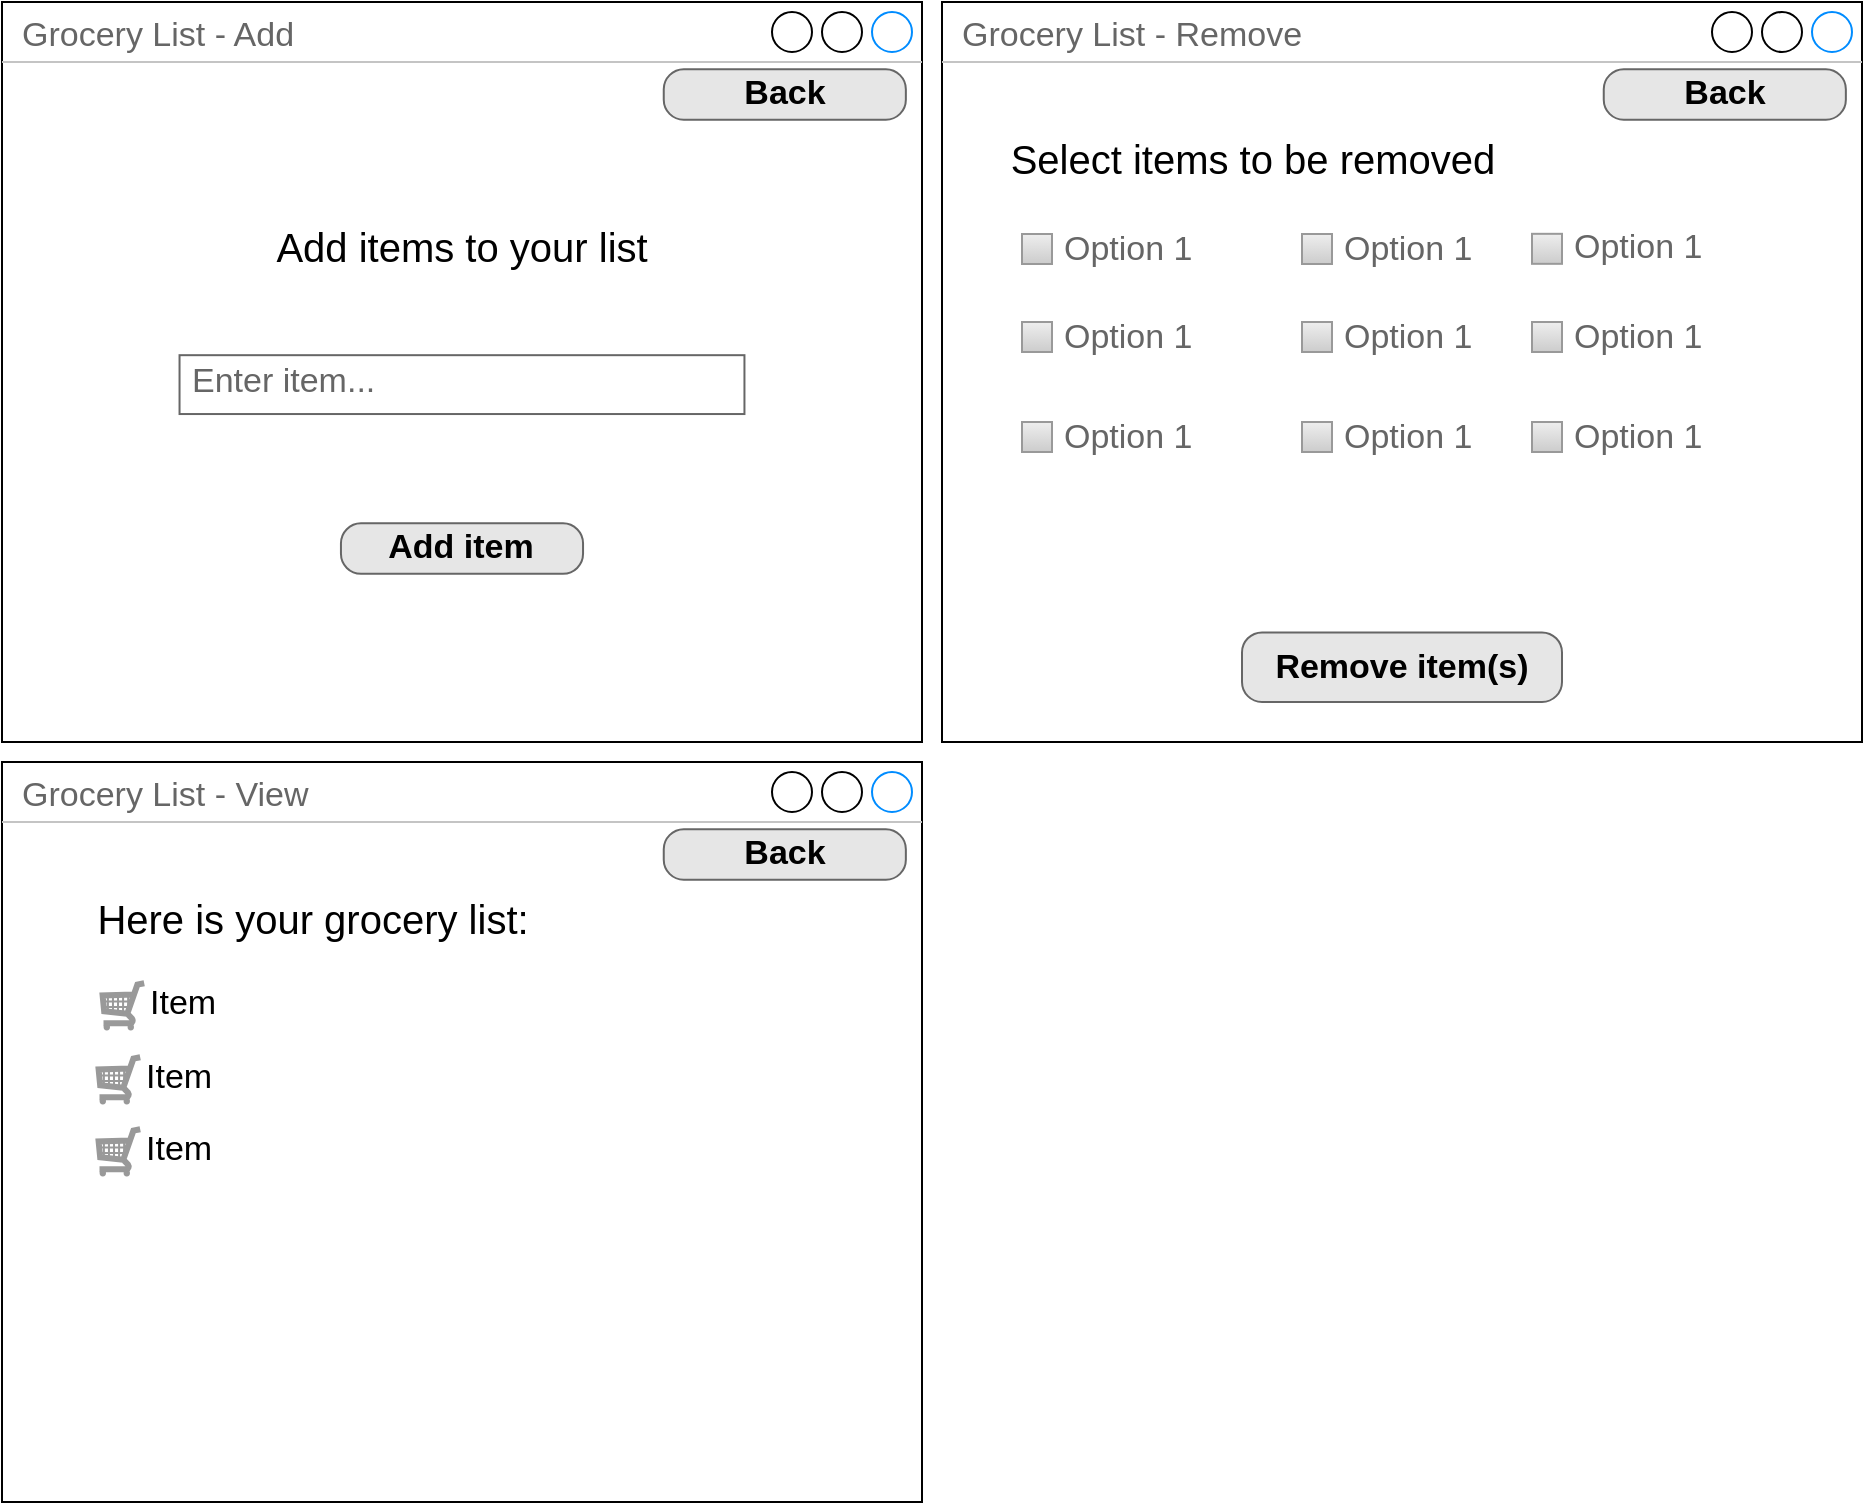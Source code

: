 <mxfile version="14.6.6" type="github" pages="2"><diagram id="WObYpNaHprYBFzmyDD09" name="Page-1"><mxGraphModel dx="2333" dy="829" grid="1" gridSize="10" guides="1" tooltips="1" connect="1" arrows="1" fold="1" page="1" pageScale="1" pageWidth="850" pageHeight="1100" math="0" shadow="0"><root><mxCell id="0"/><mxCell id="1" parent="0"/><mxCell id="aCbawcIOcknzTbfRdK92-9" value="" style="group" vertex="1" connectable="0" parent="1"><mxGeometry x="-190" y="10" width="460" height="370" as="geometry"/></mxCell><mxCell id="aCbawcIOcknzTbfRdK92-1" value="Grocery List - Add" style="strokeWidth=1;shadow=0;dashed=0;align=center;html=1;shape=mxgraph.mockup.containers.window;align=left;verticalAlign=top;spacingLeft=8;strokeColor2=#008cff;strokeColor3=#c4c4c4;fontColor=#666666;mainText=;fontSize=17;labelBackgroundColor=none;" vertex="1" parent="aCbawcIOcknzTbfRdK92-9"><mxGeometry width="460" height="370.0" as="geometry"/></mxCell><mxCell id="aCbawcIOcknzTbfRdK92-2" value="Enter item..." style="strokeWidth=1;shadow=0;dashed=0;align=center;html=1;shape=mxgraph.mockup.text.textBox;fontColor=#666666;align=left;fontSize=17;spacingLeft=4;spacingTop=-3;strokeColor=#666666;mainText=" vertex="1" parent="aCbawcIOcknzTbfRdK92-9"><mxGeometry x="88.772" y="176.591" width="282.456" height="29.432" as="geometry"/></mxCell><mxCell id="aCbawcIOcknzTbfRdK92-5" value="&lt;font style=&quot;font-size: 20px&quot;&gt;Add items to your list&lt;/font&gt;" style="text;html=1;strokeColor=none;fillColor=none;align=center;verticalAlign=middle;whiteSpace=wrap;rounded=0;" vertex="1" parent="aCbawcIOcknzTbfRdK92-9"><mxGeometry x="129.123" y="84.091" width="201.754" height="75.682" as="geometry"/></mxCell><mxCell id="aCbawcIOcknzTbfRdK92-7" value="&lt;font color=&quot;#000000&quot;&gt;Add item&lt;/font&gt;" style="strokeWidth=1;shadow=0;dashed=0;align=center;html=1;shape=mxgraph.mockup.buttons.button;strokeColor=#666666;fontColor=#ffffff;mainText=;buttonStyle=round;fontSize=17;fontStyle=1;whiteSpace=wrap;fillColor=#E6E6E6;" vertex="1" parent="aCbawcIOcknzTbfRdK92-9"><mxGeometry x="169.474" y="260.682" width="121.053" height="25.227" as="geometry"/></mxCell><mxCell id="aCbawcIOcknzTbfRdK92-8" value="&lt;font color=&quot;#000000&quot;&gt;Back&lt;/font&gt;" style="strokeWidth=1;shadow=0;dashed=0;align=center;html=1;shape=mxgraph.mockup.buttons.button;strokeColor=#666666;fontColor=#ffffff;mainText=;buttonStyle=round;fontSize=17;fontStyle=1;whiteSpace=wrap;fillColor=#E6E6E6;" vertex="1" parent="aCbawcIOcknzTbfRdK92-9"><mxGeometry x="330.877" y="33.636" width="121.053" height="25.227" as="geometry"/></mxCell><mxCell id="aCbawcIOcknzTbfRdK92-10" value="" style="group" vertex="1" connectable="0" parent="1"><mxGeometry x="280" y="10" width="460" height="370" as="geometry"/></mxCell><mxCell id="aCbawcIOcknzTbfRdK92-11" value="Grocery List - Remove" style="strokeWidth=1;shadow=0;dashed=0;align=center;html=1;shape=mxgraph.mockup.containers.window;align=left;verticalAlign=top;spacingLeft=8;strokeColor2=#008cff;strokeColor3=#c4c4c4;fontColor=#666666;mainText=;fontSize=17;labelBackgroundColor=none;" vertex="1" parent="aCbawcIOcknzTbfRdK92-10"><mxGeometry width="460" height="370.0" as="geometry"/></mxCell><mxCell id="aCbawcIOcknzTbfRdK92-13" value="&lt;font style=&quot;font-size: 20px&quot;&gt;Select items to be removed&lt;/font&gt;" style="text;html=1;strokeColor=none;fillColor=none;align=center;verticalAlign=middle;whiteSpace=wrap;rounded=0;" vertex="1" parent="aCbawcIOcknzTbfRdK92-10"><mxGeometry x="19.65" y="40" width="270.88" height="75.91" as="geometry"/></mxCell><mxCell id="aCbawcIOcknzTbfRdK92-14" value="&lt;font color=&quot;#000000&quot;&gt;Remove item(s)&lt;/font&gt;" style="strokeWidth=1;shadow=0;dashed=0;align=center;html=1;shape=mxgraph.mockup.buttons.button;strokeColor=#666666;fontColor=#ffffff;mainText=;buttonStyle=round;fontSize=17;fontStyle=1;whiteSpace=wrap;fillColor=#E6E6E6;" vertex="1" parent="aCbawcIOcknzTbfRdK92-10"><mxGeometry x="150" y="315.23" width="160" height="34.77" as="geometry"/></mxCell><mxCell id="aCbawcIOcknzTbfRdK92-15" value="&lt;font color=&quot;#000000&quot;&gt;Back&lt;/font&gt;" style="strokeWidth=1;shadow=0;dashed=0;align=center;html=1;shape=mxgraph.mockup.buttons.button;strokeColor=#666666;fontColor=#ffffff;mainText=;buttonStyle=round;fontSize=17;fontStyle=1;whiteSpace=wrap;fillColor=#E6E6E6;" vertex="1" parent="aCbawcIOcknzTbfRdK92-10"><mxGeometry x="330.877" y="33.636" width="121.053" height="25.227" as="geometry"/></mxCell><mxCell id="aCbawcIOcknzTbfRdK92-16" value="Option 1" style="strokeWidth=1;shadow=0;dashed=0;align=center;html=1;shape=mxgraph.mockup.forms.rrect;rSize=0;fillColor=#eeeeee;strokeColor=#999999;gradientColor=#cccccc;align=left;spacingLeft=4;fontSize=17;fontColor=#666666;labelPosition=right;" vertex="1" parent="aCbawcIOcknzTbfRdK92-10"><mxGeometry x="40" y="116" width="15" height="15" as="geometry"/></mxCell><mxCell id="aCbawcIOcknzTbfRdK92-23" value="Option 1" style="strokeWidth=1;shadow=0;dashed=0;align=center;html=1;shape=mxgraph.mockup.forms.rrect;rSize=0;fillColor=#eeeeee;strokeColor=#999999;gradientColor=#cccccc;align=left;spacingLeft=4;fontSize=17;fontColor=#666666;labelPosition=right;" vertex="1" parent="aCbawcIOcknzTbfRdK92-10"><mxGeometry x="180" y="116" width="15" height="15" as="geometry"/></mxCell><mxCell id="aCbawcIOcknzTbfRdK92-22" value="Option 1" style="strokeWidth=1;shadow=0;dashed=0;align=center;html=1;shape=mxgraph.mockup.forms.rrect;rSize=0;fillColor=#eeeeee;strokeColor=#999999;gradientColor=#cccccc;align=left;spacingLeft=4;fontSize=17;fontColor=#666666;labelPosition=right;" vertex="1" parent="aCbawcIOcknzTbfRdK92-10"><mxGeometry x="295" y="115.91" width="15" height="15" as="geometry"/></mxCell><mxCell id="aCbawcIOcknzTbfRdK92-21" value="Option 1" style="strokeWidth=1;shadow=0;dashed=0;align=center;html=1;shape=mxgraph.mockup.forms.rrect;rSize=0;fillColor=#eeeeee;strokeColor=#999999;gradientColor=#cccccc;align=left;spacingLeft=4;fontSize=17;fontColor=#666666;labelPosition=right;" vertex="1" parent="aCbawcIOcknzTbfRdK92-10"><mxGeometry x="295" y="160" width="15" height="15" as="geometry"/></mxCell><mxCell id="aCbawcIOcknzTbfRdK92-20" value="Option 1" style="strokeWidth=1;shadow=0;dashed=0;align=center;html=1;shape=mxgraph.mockup.forms.rrect;rSize=0;fillColor=#eeeeee;strokeColor=#999999;gradientColor=#cccccc;align=left;spacingLeft=4;fontSize=17;fontColor=#666666;labelPosition=right;" vertex="1" parent="aCbawcIOcknzTbfRdK92-10"><mxGeometry x="295" y="210" width="15" height="15" as="geometry"/></mxCell><mxCell id="aCbawcIOcknzTbfRdK92-19" value="Option 1" style="strokeWidth=1;shadow=0;dashed=0;align=center;html=1;shape=mxgraph.mockup.forms.rrect;rSize=0;fillColor=#eeeeee;strokeColor=#999999;gradientColor=#cccccc;align=left;spacingLeft=4;fontSize=17;fontColor=#666666;labelPosition=right;" vertex="1" parent="aCbawcIOcknzTbfRdK92-10"><mxGeometry x="180" y="210" width="15" height="15" as="geometry"/></mxCell><mxCell id="aCbawcIOcknzTbfRdK92-18" value="Option 1" style="strokeWidth=1;shadow=0;dashed=0;align=center;html=1;shape=mxgraph.mockup.forms.rrect;rSize=0;fillColor=#eeeeee;strokeColor=#999999;gradientColor=#cccccc;align=left;spacingLeft=4;fontSize=17;fontColor=#666666;labelPosition=right;" vertex="1" parent="aCbawcIOcknzTbfRdK92-10"><mxGeometry x="180" y="160" width="15" height="15" as="geometry"/></mxCell><mxCell id="aCbawcIOcknzTbfRdK92-17" value="Option 1" style="strokeWidth=1;shadow=0;dashed=0;align=center;html=1;shape=mxgraph.mockup.forms.rrect;rSize=0;fillColor=#eeeeee;strokeColor=#999999;gradientColor=#cccccc;align=left;spacingLeft=4;fontSize=17;fontColor=#666666;labelPosition=right;" vertex="1" parent="aCbawcIOcknzTbfRdK92-10"><mxGeometry x="40" y="160" width="15" height="15" as="geometry"/></mxCell><mxCell id="aCbawcIOcknzTbfRdK92-26" value="Option 1" style="strokeWidth=1;shadow=0;dashed=0;align=center;html=1;shape=mxgraph.mockup.forms.rrect;rSize=0;fillColor=#eeeeee;strokeColor=#999999;gradientColor=#cccccc;align=left;spacingLeft=4;fontSize=17;fontColor=#666666;labelPosition=right;" vertex="1" parent="aCbawcIOcknzTbfRdK92-10"><mxGeometry x="40" y="210" width="15" height="15" as="geometry"/></mxCell><mxCell id="aCbawcIOcknzTbfRdK92-29" value="" style="group" vertex="1" connectable="0" parent="1"><mxGeometry x="-190" y="390" width="460" height="370" as="geometry"/></mxCell><mxCell id="aCbawcIOcknzTbfRdK92-30" value="Grocery List - View" style="strokeWidth=1;shadow=0;dashed=0;align=center;html=1;shape=mxgraph.mockup.containers.window;align=left;verticalAlign=top;spacingLeft=8;strokeColor2=#008cff;strokeColor3=#c4c4c4;fontColor=#666666;mainText=;fontSize=17;labelBackgroundColor=none;" vertex="1" parent="aCbawcIOcknzTbfRdK92-29"><mxGeometry width="460" height="370.0" as="geometry"/></mxCell><mxCell id="aCbawcIOcknzTbfRdK92-31" value="&lt;font style=&quot;font-size: 20px&quot;&gt;Here is your grocery list:&lt;/font&gt;" style="text;html=1;strokeColor=none;fillColor=none;align=center;verticalAlign=middle;whiteSpace=wrap;rounded=0;" vertex="1" parent="aCbawcIOcknzTbfRdK92-29"><mxGeometry x="19.65" y="40" width="270.88" height="75.91" as="geometry"/></mxCell><mxCell id="aCbawcIOcknzTbfRdK92-33" value="&lt;font color=&quot;#000000&quot;&gt;Back&lt;/font&gt;" style="strokeWidth=1;shadow=0;dashed=0;align=center;html=1;shape=mxgraph.mockup.buttons.button;strokeColor=#666666;fontColor=#ffffff;mainText=;buttonStyle=round;fontSize=17;fontStyle=1;whiteSpace=wrap;fillColor=#E6E6E6;" vertex="1" parent="aCbawcIOcknzTbfRdK92-29"><mxGeometry x="330.877" y="33.636" width="121.053" height="25.227" as="geometry"/></mxCell><mxCell id="aCbawcIOcknzTbfRdK92-51" value="" style="group" vertex="1" connectable="0" parent="aCbawcIOcknzTbfRdK92-29"><mxGeometry x="49.65" y="108.05" width="60.35" height="25.95" as="geometry"/></mxCell><mxCell id="aCbawcIOcknzTbfRdK92-49" value="" style="verticalLabelPosition=bottom;shadow=0;dashed=0;align=center;html=1;verticalAlign=top;strokeWidth=1;shape=mxgraph.mockup.misc.shoppingCart;strokeColor=#999999;fillColor=#E6E6E6;" vertex="1" parent="aCbawcIOcknzTbfRdK92-51"><mxGeometry y="1.95" width="22" height="24" as="geometry"/></mxCell><mxCell id="aCbawcIOcknzTbfRdK92-50" value="&lt;font style=&quot;font-size: 17px&quot;&gt;Item&lt;/font&gt;" style="text;html=1;strokeColor=none;fillColor=none;align=left;verticalAlign=middle;whiteSpace=wrap;rounded=0;" vertex="1" parent="aCbawcIOcknzTbfRdK92-51"><mxGeometry x="22" width="38.35" height="25.95" as="geometry"/></mxCell><mxCell id="aCbawcIOcknzTbfRdK92-52" value="" style="group" vertex="1" connectable="0" parent="1"><mxGeometry x="-142.35" y="535.05" width="60.35" height="25.95" as="geometry"/></mxCell><mxCell id="aCbawcIOcknzTbfRdK92-53" value="" style="verticalLabelPosition=bottom;shadow=0;dashed=0;align=center;html=1;verticalAlign=top;strokeWidth=1;shape=mxgraph.mockup.misc.shoppingCart;strokeColor=#999999;fillColor=#E6E6E6;" vertex="1" parent="aCbawcIOcknzTbfRdK92-52"><mxGeometry y="1.95" width="22" height="24" as="geometry"/></mxCell><mxCell id="aCbawcIOcknzTbfRdK92-54" value="&lt;font style=&quot;font-size: 17px&quot;&gt;Item&lt;/font&gt;" style="text;html=1;strokeColor=none;fillColor=none;align=left;verticalAlign=middle;whiteSpace=wrap;rounded=0;" vertex="1" parent="aCbawcIOcknzTbfRdK92-52"><mxGeometry x="22" width="38.35" height="25.95" as="geometry"/></mxCell><mxCell id="aCbawcIOcknzTbfRdK92-55" value="" style="group" vertex="1" connectable="0" parent="1"><mxGeometry x="-142.35" y="571.05" width="60.35" height="25.95" as="geometry"/></mxCell><mxCell id="aCbawcIOcknzTbfRdK92-56" value="" style="verticalLabelPosition=bottom;shadow=0;dashed=0;align=center;html=1;verticalAlign=top;strokeWidth=1;shape=mxgraph.mockup.misc.shoppingCart;strokeColor=#999999;fillColor=#E6E6E6;" vertex="1" parent="aCbawcIOcknzTbfRdK92-55"><mxGeometry y="1.95" width="22" height="24" as="geometry"/></mxCell><mxCell id="aCbawcIOcknzTbfRdK92-57" value="&lt;font style=&quot;font-size: 17px&quot;&gt;Item&lt;/font&gt;" style="text;html=1;strokeColor=none;fillColor=none;align=left;verticalAlign=middle;whiteSpace=wrap;rounded=0;" vertex="1" parent="aCbawcIOcknzTbfRdK92-55"><mxGeometry x="22" width="38.35" height="25.95" as="geometry"/></mxCell></root></mxGraphModel></diagram><diagram id="PEHdVmXeWUBc8gCEP9ue" name="Page-2"><mxGraphModel dx="1038" dy="580" grid="1" gridSize="10" guides="1" tooltips="1" connect="1" arrows="1" fold="1" page="1" pageScale="1" pageWidth="850" pageHeight="1100" math="0" shadow="0"><root><mxCell id="gyZ8rZc1eng3QxtWfg55-0"/><mxCell id="gyZ8rZc1eng3QxtWfg55-1" parent="gyZ8rZc1eng3QxtWfg55-0"/></root></mxGraphModel></diagram></mxfile>